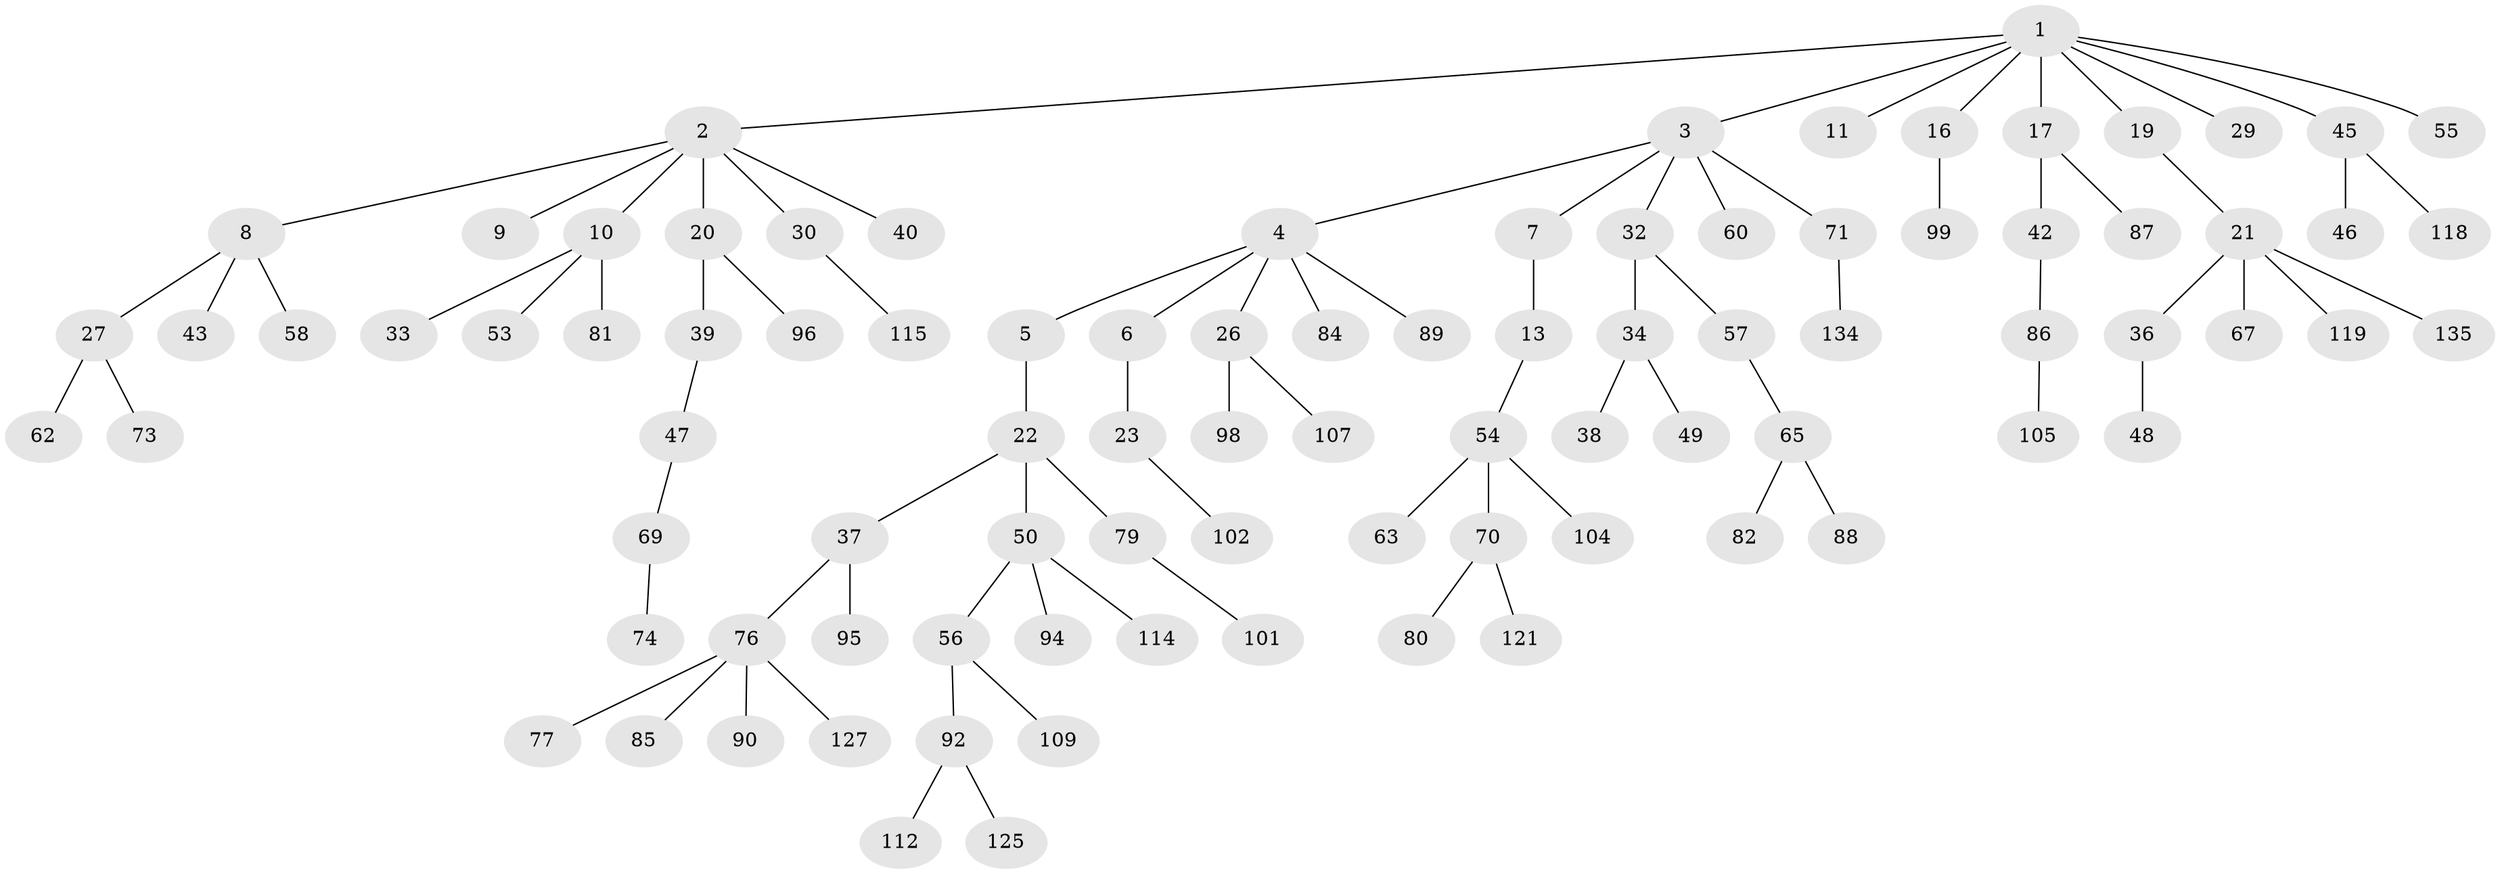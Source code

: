 // Generated by graph-tools (version 1.1) at 2025/24/03/03/25 07:24:06]
// undirected, 90 vertices, 89 edges
graph export_dot {
graph [start="1"]
  node [color=gray90,style=filled];
  1 [super="+14"];
  2 [super="+12"];
  3 [super="+59"];
  4 [super="+128"];
  5;
  6 [super="+24"];
  7;
  8 [super="+15"];
  9 [super="+68"];
  10 [super="+31"];
  11 [super="+66"];
  13 [super="+18"];
  16 [super="+25"];
  17 [super="+35"];
  19;
  20 [super="+28"];
  21 [super="+91"];
  22;
  23 [super="+122"];
  26 [super="+52"];
  27 [super="+130"];
  29 [super="+44"];
  30 [super="+51"];
  32 [super="+41"];
  33;
  34;
  36 [super="+110"];
  37 [super="+64"];
  38;
  39 [super="+61"];
  40;
  42 [super="+113"];
  43;
  45 [super="+132"];
  46;
  47 [super="+123"];
  48 [super="+129"];
  49;
  50 [super="+93"];
  53;
  54;
  55;
  56 [super="+111"];
  57 [super="+133"];
  58 [super="+117"];
  60;
  62 [super="+103"];
  63 [super="+97"];
  65 [super="+100"];
  67;
  69 [super="+78"];
  70 [super="+75"];
  71 [super="+72"];
  73 [super="+116"];
  74 [super="+131"];
  76 [super="+83"];
  77;
  79;
  80;
  81;
  82;
  84;
  85;
  86 [super="+108"];
  87;
  88;
  89;
  90;
  92 [super="+106"];
  94;
  95;
  96;
  98;
  99;
  101 [super="+124"];
  102;
  104 [super="+120"];
  105;
  107;
  109;
  112 [super="+126"];
  114;
  115;
  118;
  119;
  121;
  125;
  127;
  134;
  135;
  1 -- 2;
  1 -- 3;
  1 -- 11;
  1 -- 16;
  1 -- 19;
  1 -- 29;
  1 -- 45;
  1 -- 17;
  1 -- 55;
  2 -- 8;
  2 -- 9;
  2 -- 10;
  2 -- 30;
  2 -- 40;
  2 -- 20;
  3 -- 4;
  3 -- 7;
  3 -- 32;
  3 -- 71;
  3 -- 60;
  4 -- 5;
  4 -- 6;
  4 -- 26;
  4 -- 84;
  4 -- 89;
  5 -- 22;
  6 -- 23;
  7 -- 13;
  8 -- 27;
  8 -- 58;
  8 -- 43;
  10 -- 81;
  10 -- 33;
  10 -- 53;
  13 -- 54;
  16 -- 99;
  17 -- 42;
  17 -- 87;
  19 -- 21;
  20 -- 96;
  20 -- 39;
  21 -- 36;
  21 -- 67;
  21 -- 135;
  21 -- 119;
  22 -- 37;
  22 -- 50;
  22 -- 79;
  23 -- 102;
  26 -- 107;
  26 -- 98;
  27 -- 62;
  27 -- 73;
  30 -- 115;
  32 -- 34;
  32 -- 57;
  34 -- 38;
  34 -- 49;
  36 -- 48;
  37 -- 76;
  37 -- 95;
  39 -- 47;
  42 -- 86;
  45 -- 46;
  45 -- 118;
  47 -- 69;
  50 -- 56;
  50 -- 114;
  50 -- 94;
  54 -- 63;
  54 -- 70;
  54 -- 104;
  56 -- 92;
  56 -- 109;
  57 -- 65;
  65 -- 82;
  65 -- 88;
  69 -- 74;
  70 -- 80;
  70 -- 121;
  71 -- 134;
  76 -- 77;
  76 -- 85;
  76 -- 90;
  76 -- 127;
  79 -- 101;
  86 -- 105;
  92 -- 125;
  92 -- 112;
}
